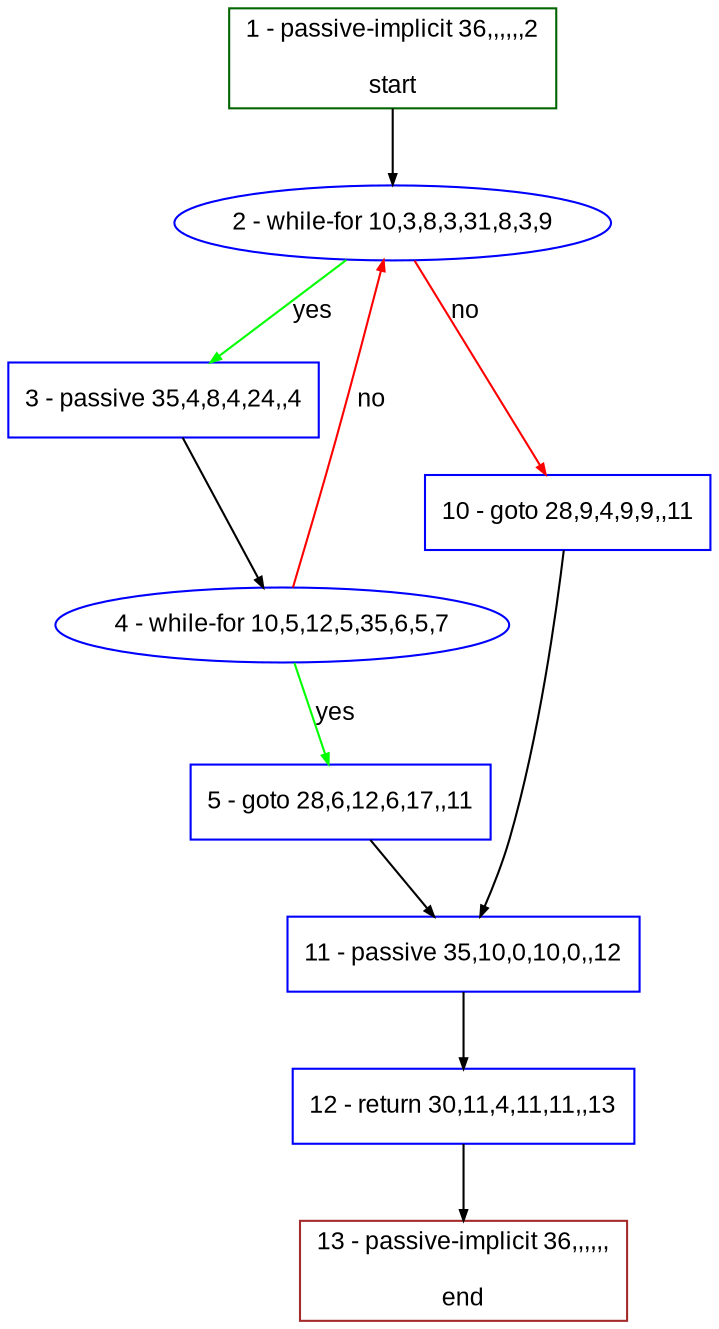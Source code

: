 digraph "" {
  graph [style="rounded,filled", label="", fontsize="12", packmode="clust", bgcolor="white", pack="true", compound="true", fontname="Arial", fillcolor="#FFFFCC"];
  node [style="filled", label="", fixedsize="false", fontsize="12", shape="rectangle", color="grey", compound="true", fontname="Arial", node_initialized="no", fillcolor="white"];
  edge [lhead="", arrowtail="none", label="", arrowhead="normal", fontsize="12", ltail="", dir="forward", color="black", arrowsize="0.5", compound="true", fontcolor="black", fontname="Arial"];
  __N1 [style="filled", label="2 - while-for 10,3,8,3,31,8,3,9", shape="oval", color="#0000ff", fillcolor="#ffffff"];
  __N2 [style="filled", label="1 - passive-implicit 36,,,,,,2\n\nstart", shape="box", color="#006400", fillcolor="#ffffff"];
  __N3 [style="filled", label="3 - passive 35,4,8,4,24,,4", shape="box", color="#0000ff", fillcolor="#ffffff"];
  __N4 [style="filled", label="10 - goto 28,9,4,9,9,,11", shape="box", color="#0000ff", fillcolor="#ffffff"];
  __N5 [style="filled", label="4 - while-for 10,5,12,5,35,6,5,7", shape="oval", color="#0000ff", fillcolor="#ffffff"];
  __N6 [style="filled", label="5 - goto 28,6,12,6,17,,11", shape="box", color="#0000ff", fillcolor="#ffffff"];
  __N7 [style="filled", label="11 - passive 35,10,0,10,0,,12", shape="box", color="#0000ff", fillcolor="#ffffff"];
  __N8 [style="filled", label="12 - return 30,11,4,11,11,,13", shape="box", color="#0000ff", fillcolor="#ffffff"];
  __N9 [style="filled", label="13 - passive-implicit 36,,,,,,\n\nend", shape="box", color="#a52a2a", fillcolor="#ffffff"];
  __N2 -> __N1 [arrowtail="none", arrowhead="normal", label="", dir="forward", color="#000000"];
  __N1 -> __N3 [arrowtail="none", arrowhead="normal", label="yes", dir="forward", color="#00ff00"];
  __N1 -> __N4 [arrowtail="none", arrowhead="normal", label="no", dir="forward", color="#ff0000"];
  __N3 -> __N5 [arrowtail="none", arrowhead="normal", label="", dir="forward", color="#000000"];
  __N5 -> __N1 [arrowtail="none", arrowhead="normal", label="no", dir="forward", color="#ff0000"];
  __N5 -> __N6 [arrowtail="none", arrowhead="normal", label="yes", dir="forward", color="#00ff00"];
  __N6 -> __N7 [arrowtail="none", arrowhead="normal", label="", dir="forward", color="#000000"];
  __N4 -> __N7 [arrowtail="none", arrowhead="normal", label="", dir="forward", color="#000000"];
  __N7 -> __N8 [arrowtail="none", arrowhead="normal", label="", dir="forward", color="#000000"];
  __N8 -> __N9 [arrowtail="none", arrowhead="normal", label="", dir="forward", color="#000000"];
}
